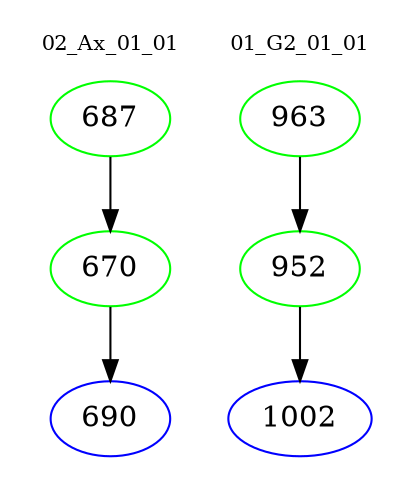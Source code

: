 digraph{
subgraph cluster_0 {
color = white
label = "02_Ax_01_01";
fontsize=10;
T0_687 [label="687", color="green"]
T0_687 -> T0_670 [color="black"]
T0_670 [label="670", color="green"]
T0_670 -> T0_690 [color="black"]
T0_690 [label="690", color="blue"]
}
subgraph cluster_1 {
color = white
label = "01_G2_01_01";
fontsize=10;
T1_963 [label="963", color="green"]
T1_963 -> T1_952 [color="black"]
T1_952 [label="952", color="green"]
T1_952 -> T1_1002 [color="black"]
T1_1002 [label="1002", color="blue"]
}
}
